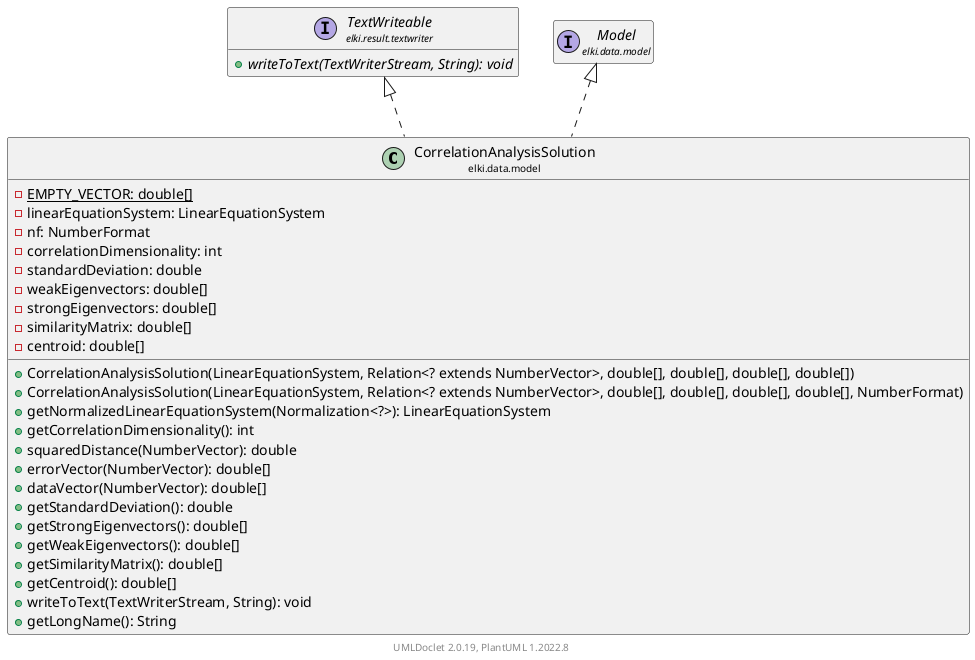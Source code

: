 @startuml
    remove .*\.(Instance|Par|Parameterizer|Factory)$
    set namespaceSeparator none
    hide empty fields
    hide empty methods

    class "<size:14>CorrelationAnalysisSolution\n<size:10>elki.data.model" as elki.data.model.CorrelationAnalysisSolution [[CorrelationAnalysisSolution.html]] {
        {static} -EMPTY_VECTOR: double[]
        -linearEquationSystem: LinearEquationSystem
        -nf: NumberFormat
        -correlationDimensionality: int
        -standardDeviation: double
        -weakEigenvectors: double[]
        -strongEigenvectors: double[]
        -similarityMatrix: double[]
        -centroid: double[]
        +CorrelationAnalysisSolution(LinearEquationSystem, Relation<? extends NumberVector>, double[], double[], double[], double[])
        +CorrelationAnalysisSolution(LinearEquationSystem, Relation<? extends NumberVector>, double[], double[], double[], double[], NumberFormat)
        +getNormalizedLinearEquationSystem(Normalization<?>): LinearEquationSystem
        +getCorrelationDimensionality(): int
        +squaredDistance(NumberVector): double
        +errorVector(NumberVector): double[]
        +dataVector(NumberVector): double[]
        +getStandardDeviation(): double
        +getStrongEigenvectors(): double[]
        +getWeakEigenvectors(): double[]
        +getSimilarityMatrix(): double[]
        +getCentroid(): double[]
        +writeToText(TextWriterStream, String): void
        +getLongName(): String
    }

    interface "<size:14>TextWriteable\n<size:10>elki.result.textwriter" as elki.result.textwriter.TextWriteable [[../../result/textwriter/TextWriteable.html]] {
        {abstract} +writeToText(TextWriterStream, String): void
    }
    interface "<size:14>Model\n<size:10>elki.data.model" as elki.data.model.Model [[Model.html]]

    elki.result.textwriter.TextWriteable <|.. elki.data.model.CorrelationAnalysisSolution
    elki.data.model.Model <|.. elki.data.model.CorrelationAnalysisSolution

    center footer UMLDoclet 2.0.19, PlantUML 1.2022.8
@enduml
